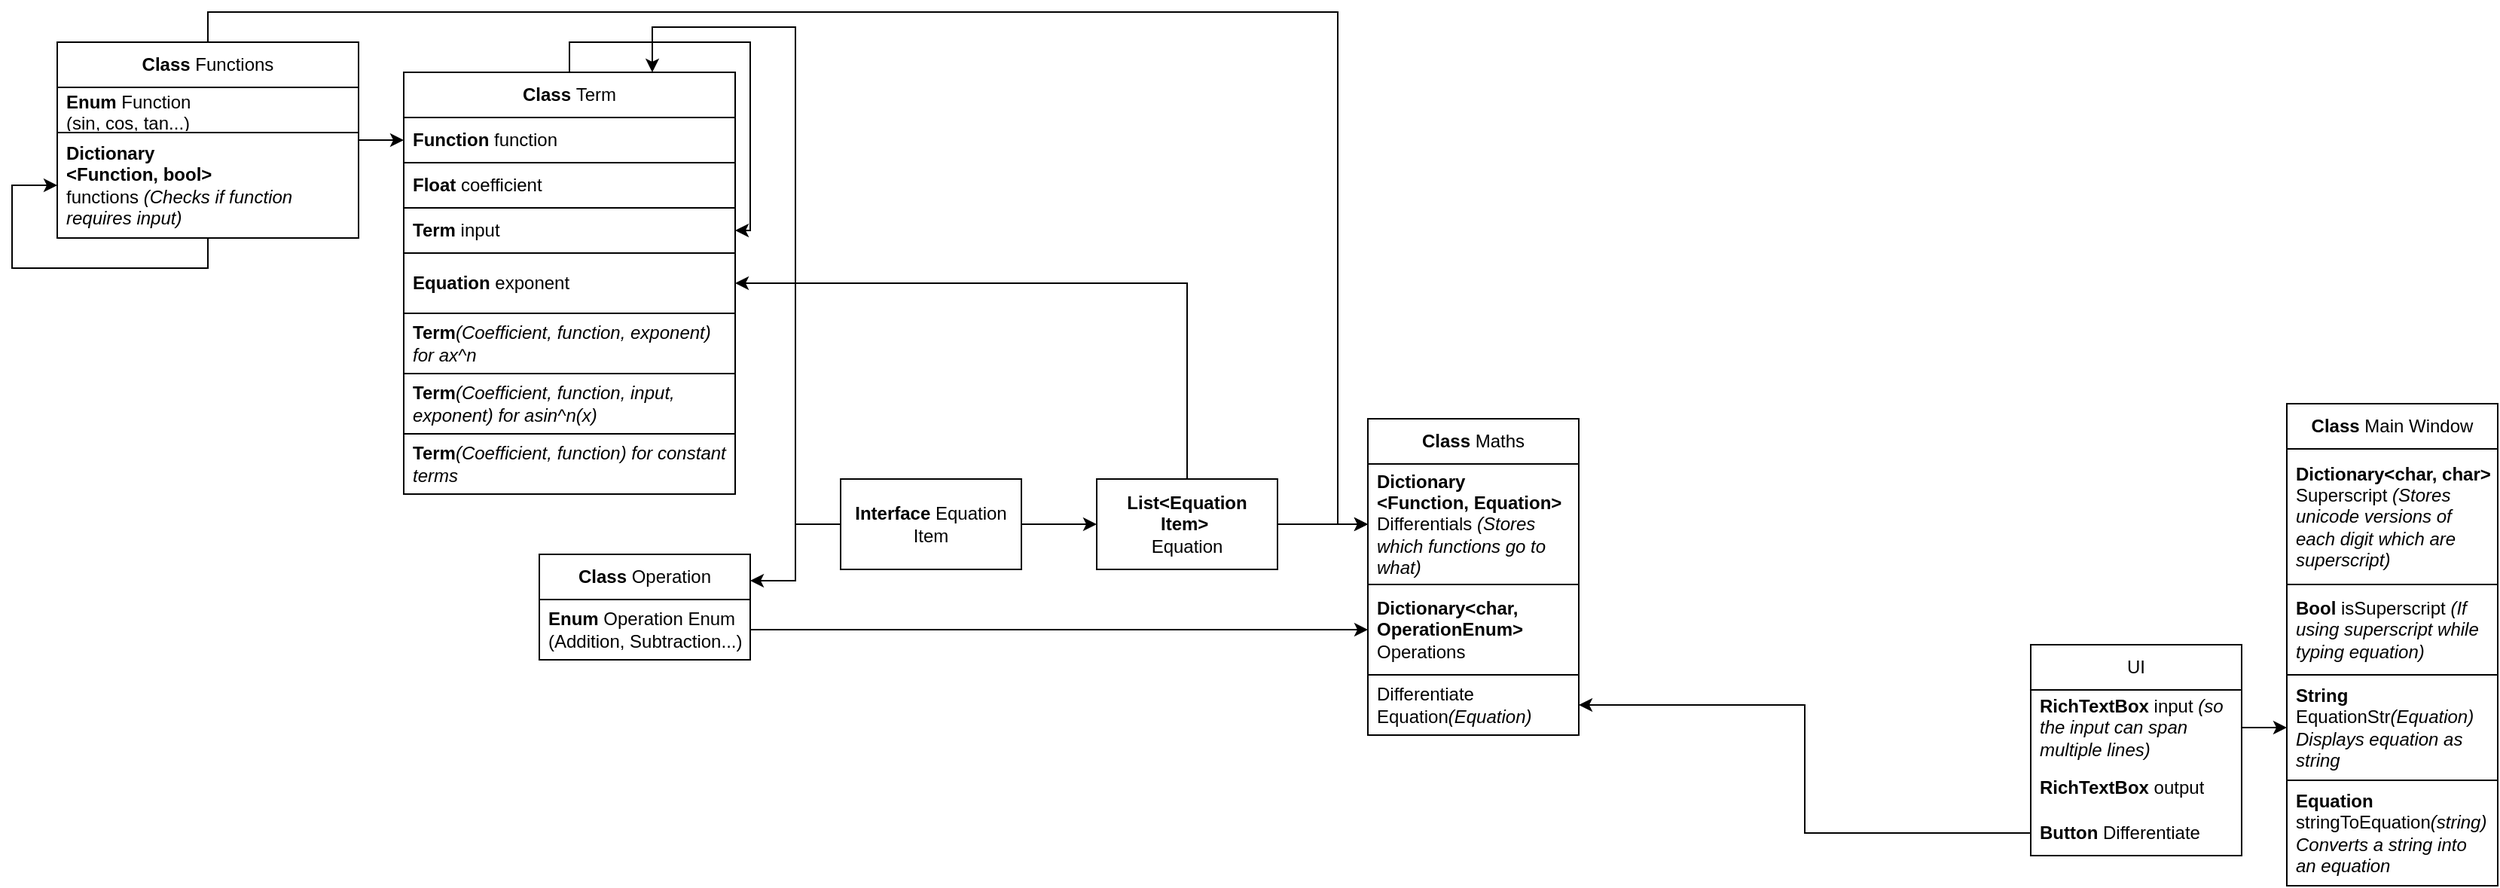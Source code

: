 <mxfile version="20.6.2" type="github">
  <diagram id="C5RBs43oDa-KdzZeNtuy" name="Page-1">
    <mxGraphModel dx="1296" dy="1898" grid="1" gridSize="10" guides="1" tooltips="1" connect="1" arrows="1" fold="1" page="1" pageScale="1" pageWidth="827" pageHeight="1169" math="0" shadow="0">
      <root>
        <mxCell id="WIyWlLk6GJQsqaUBKTNV-0" />
        <mxCell id="WIyWlLk6GJQsqaUBKTNV-1" parent="WIyWlLk6GJQsqaUBKTNV-0" />
        <mxCell id="o4Fw-SGB_0SsbTImnL3u-11" style="edgeStyle=orthogonalEdgeStyle;rounded=0;orthogonalLoop=1;jettySize=auto;html=1;entryX=1;entryY=0.25;entryDx=0;entryDy=0;" edge="1" parent="WIyWlLk6GJQsqaUBKTNV-1" source="XJ_0UiAPM86uZZyixber-0" target="XJ_0UiAPM86uZZyixber-2">
          <mxGeometry relative="1" as="geometry" />
        </mxCell>
        <mxCell id="o4Fw-SGB_0SsbTImnL3u-19" style="edgeStyle=orthogonalEdgeStyle;rounded=0;orthogonalLoop=1;jettySize=auto;html=1;entryX=0.75;entryY=0;entryDx=0;entryDy=0;" edge="1" parent="WIyWlLk6GJQsqaUBKTNV-1" source="XJ_0UiAPM86uZZyixber-0" target="XJ_0UiAPM86uZZyixber-14">
          <mxGeometry relative="1" as="geometry">
            <Array as="points">
              <mxPoint x="990" y="170" />
              <mxPoint x="990" y="-160" />
              <mxPoint x="895" y="-160" />
            </Array>
          </mxGeometry>
        </mxCell>
        <mxCell id="o4Fw-SGB_0SsbTImnL3u-23" style="edgeStyle=orthogonalEdgeStyle;rounded=0;orthogonalLoop=1;jettySize=auto;html=1;entryX=0;entryY=0.5;entryDx=0;entryDy=0;" edge="1" parent="WIyWlLk6GJQsqaUBKTNV-1" source="XJ_0UiAPM86uZZyixber-0" target="o4Fw-SGB_0SsbTImnL3u-2">
          <mxGeometry relative="1" as="geometry" />
        </mxCell>
        <mxCell id="XJ_0UiAPM86uZZyixber-0" value="&lt;b&gt;Interface &lt;/b&gt;Equation Item" style="rounded=0;whiteSpace=wrap;html=1;" parent="WIyWlLk6GJQsqaUBKTNV-1" vertex="1">
          <mxGeometry x="1020" y="140" width="120" height="60" as="geometry" />
        </mxCell>
        <mxCell id="XJ_0UiAPM86uZZyixber-2" value="&lt;b&gt;Class &lt;/b&gt;Operation" style="swimlane;fontStyle=0;childLayout=stackLayout;horizontal=1;startSize=30;horizontalStack=0;resizeParent=1;resizeParentMax=0;resizeLast=0;collapsible=1;marginBottom=0;whiteSpace=wrap;html=1;" parent="WIyWlLk6GJQsqaUBKTNV-1" vertex="1">
          <mxGeometry x="820" y="190" width="140" height="70" as="geometry" />
        </mxCell>
        <mxCell id="o4Fw-SGB_0SsbTImnL3u-25" style="edgeStyle=orthogonalEdgeStyle;rounded=0;orthogonalLoop=1;jettySize=auto;html=1;entryX=0;entryY=0.5;entryDx=0;entryDy=0;" edge="1" parent="WIyWlLk6GJQsqaUBKTNV-1" source="XJ_0UiAPM86uZZyixber-9" target="XJ_0UiAPM86uZZyixber-15">
          <mxGeometry relative="1" as="geometry" />
        </mxCell>
        <mxCell id="o4Fw-SGB_0SsbTImnL3u-35" style="edgeStyle=orthogonalEdgeStyle;rounded=0;orthogonalLoop=1;jettySize=auto;html=1;entryX=0;entryY=0.5;entryDx=0;entryDy=0;" edge="1" parent="WIyWlLk6GJQsqaUBKTNV-1" source="XJ_0UiAPM86uZZyixber-9" target="XJ_0UiAPM86uZZyixber-23">
          <mxGeometry relative="1" as="geometry">
            <Array as="points">
              <mxPoint x="600" y="-170" />
              <mxPoint x="1350" y="-170" />
              <mxPoint x="1350" y="170" />
            </Array>
          </mxGeometry>
        </mxCell>
        <mxCell id="XJ_0UiAPM86uZZyixber-9" value="&lt;b&gt;Class &lt;/b&gt;Functions" style="swimlane;fontStyle=0;childLayout=stackLayout;horizontal=1;startSize=30;horizontalStack=0;resizeParent=1;resizeParentMax=0;resizeLast=0;collapsible=1;marginBottom=0;whiteSpace=wrap;html=1;" parent="WIyWlLk6GJQsqaUBKTNV-1" vertex="1">
          <mxGeometry x="500" y="-150" width="200" height="130" as="geometry" />
        </mxCell>
        <mxCell id="XJ_0UiAPM86uZZyixber-10" value="&lt;b&gt;Enum &lt;/b&gt;Function&lt;br&gt;(sin, cos, tan...)" style="text;strokeColor=default;fillColor=none;align=left;verticalAlign=middle;spacingLeft=4;spacingRight=4;overflow=hidden;points=[[0,0.5],[1,0.5]];portConstraint=eastwest;rotatable=0;whiteSpace=wrap;html=1;" parent="XJ_0UiAPM86uZZyixber-9" vertex="1">
          <mxGeometry y="30" width="200" height="30" as="geometry" />
        </mxCell>
        <mxCell id="XJ_0UiAPM86uZZyixber-11" value="&lt;b&gt;Dictionary&lt;br&gt;&amp;lt;Function, bool&amp;gt; &lt;/b&gt;functions&lt;b&gt;&amp;nbsp;&lt;/b&gt;&lt;i&gt;(Checks if function requires input)&lt;/i&gt;" style="text;strokeColor=default;fillColor=default;align=left;verticalAlign=middle;spacingLeft=4;spacingRight=4;overflow=hidden;points=[[0,0.5],[1,0.5]];portConstraint=eastwest;rotatable=0;whiteSpace=wrap;html=1;" parent="XJ_0UiAPM86uZZyixber-9" vertex="1">
          <mxGeometry y="60" width="200" height="70" as="geometry" />
        </mxCell>
        <mxCell id="o4Fw-SGB_0SsbTImnL3u-28" style="edgeStyle=orthogonalEdgeStyle;rounded=0;orthogonalLoop=1;jettySize=auto;html=1;entryX=0;entryY=0.5;entryDx=0;entryDy=0;" edge="1" parent="XJ_0UiAPM86uZZyixber-9" source="XJ_0UiAPM86uZZyixber-9" target="XJ_0UiAPM86uZZyixber-11">
          <mxGeometry relative="1" as="geometry">
            <Array as="points">
              <mxPoint x="100" y="150" />
              <mxPoint x="-30" y="150" />
              <mxPoint x="-30" y="95" />
            </Array>
          </mxGeometry>
        </mxCell>
        <mxCell id="XJ_0UiAPM86uZZyixber-14" value="&lt;b&gt;Class &lt;/b&gt;Term" style="swimlane;fontStyle=0;childLayout=stackLayout;horizontal=1;startSize=30;horizontalStack=0;resizeParent=1;resizeParentMax=0;resizeLast=0;collapsible=1;marginBottom=0;whiteSpace=wrap;html=1;strokeColor=default;fillColor=default;" parent="WIyWlLk6GJQsqaUBKTNV-1" vertex="1">
          <mxGeometry x="730" y="-130" width="220" height="280" as="geometry" />
        </mxCell>
        <mxCell id="XJ_0UiAPM86uZZyixber-15" value="&lt;b&gt;Function &lt;/b&gt;function" style="text;strokeColor=default;fillColor=none;align=left;verticalAlign=middle;spacingLeft=4;spacingRight=4;overflow=hidden;points=[[0,0.5],[1,0.5]];portConstraint=eastwest;rotatable=0;whiteSpace=wrap;html=1;" parent="XJ_0UiAPM86uZZyixber-14" vertex="1">
          <mxGeometry y="30" width="220" height="30" as="geometry" />
        </mxCell>
        <mxCell id="XJ_0UiAPM86uZZyixber-16" value="&lt;b&gt;Float &lt;/b&gt;coefficient" style="text;strokeColor=default;fillColor=none;align=left;verticalAlign=middle;spacingLeft=4;spacingRight=4;overflow=hidden;points=[[0,0.5],[1,0.5]];portConstraint=eastwest;rotatable=0;whiteSpace=wrap;html=1;" parent="XJ_0UiAPM86uZZyixber-14" vertex="1">
          <mxGeometry y="60" width="220" height="30" as="geometry" />
        </mxCell>
        <mxCell id="XJ_0UiAPM86uZZyixber-17" value="&lt;b&gt;Term&amp;nbsp;&lt;/b&gt;input" style="text;strokeColor=default;fillColor=none;align=left;verticalAlign=middle;spacingLeft=4;spacingRight=4;overflow=hidden;points=[[0,0.5],[1,0.5]];portConstraint=eastwest;rotatable=0;whiteSpace=wrap;html=1;" parent="XJ_0UiAPM86uZZyixber-14" vertex="1">
          <mxGeometry y="90" width="220" height="30" as="geometry" />
        </mxCell>
        <mxCell id="XJ_0UiAPM86uZZyixber-19" value="&lt;b&gt;Equation&amp;nbsp;&lt;/b&gt;exponent" style="text;strokeColor=default;fillColor=none;align=left;verticalAlign=middle;spacingLeft=4;spacingRight=4;overflow=hidden;points=[[0,0.5],[1,0.5]];portConstraint=eastwest;rotatable=0;whiteSpace=wrap;html=1;" parent="XJ_0UiAPM86uZZyixber-14" vertex="1">
          <mxGeometry y="120" width="220" height="40" as="geometry" />
        </mxCell>
        <mxCell id="XJ_0UiAPM86uZZyixber-18" value="&lt;b&gt;Term&lt;/b&gt;&lt;i&gt;(Coefficient, function, exponent) for ax^n&lt;/i&gt;" style="text;strokeColor=default;fillColor=none;align=left;verticalAlign=middle;spacingLeft=4;spacingRight=4;overflow=hidden;points=[[0,0.5],[1,0.5]];portConstraint=eastwest;rotatable=0;whiteSpace=wrap;html=1;" parent="XJ_0UiAPM86uZZyixber-14" vertex="1">
          <mxGeometry y="160" width="220" height="40" as="geometry" />
        </mxCell>
        <mxCell id="XJ_0UiAPM86uZZyixber-20" value="&lt;b&gt;Term&lt;/b&gt;&lt;i&gt;(Coefficient, function, input, exponent) for asin^n(x)&lt;/i&gt;" style="text;strokeColor=default;fillColor=none;align=left;verticalAlign=middle;spacingLeft=4;spacingRight=4;overflow=hidden;points=[[0,0.5],[1,0.5]];portConstraint=eastwest;rotatable=0;whiteSpace=wrap;html=1;" parent="XJ_0UiAPM86uZZyixber-14" vertex="1">
          <mxGeometry y="200" width="220" height="40" as="geometry" />
        </mxCell>
        <mxCell id="XJ_0UiAPM86uZZyixber-21" value="&lt;b&gt;Term&lt;/b&gt;&lt;i&gt;(Coefficient, function) for constant terms&lt;/i&gt;" style="text;strokeColor=default;fillColor=none;align=left;verticalAlign=middle;spacingLeft=4;spacingRight=4;overflow=hidden;points=[[0,0.5],[1,0.5]];portConstraint=eastwest;rotatable=0;whiteSpace=wrap;html=1;" parent="XJ_0UiAPM86uZZyixber-14" vertex="1">
          <mxGeometry y="240" width="220" height="40" as="geometry" />
        </mxCell>
        <mxCell id="o4Fw-SGB_0SsbTImnL3u-27" style="edgeStyle=orthogonalEdgeStyle;rounded=0;orthogonalLoop=1;jettySize=auto;html=1;entryX=1;entryY=0.5;entryDx=0;entryDy=0;" edge="1" parent="XJ_0UiAPM86uZZyixber-14" source="XJ_0UiAPM86uZZyixber-14" target="XJ_0UiAPM86uZZyixber-17">
          <mxGeometry relative="1" as="geometry">
            <Array as="points">
              <mxPoint x="110" y="-20" />
              <mxPoint x="230" y="-20" />
              <mxPoint x="230" y="105" />
            </Array>
          </mxGeometry>
        </mxCell>
        <mxCell id="XJ_0UiAPM86uZZyixber-22" value="&lt;b&gt;Class &lt;/b&gt;Maths" style="swimlane;fontStyle=0;childLayout=stackLayout;horizontal=1;startSize=30;horizontalStack=0;resizeParent=1;resizeParentMax=0;resizeLast=0;collapsible=1;marginBottom=0;whiteSpace=wrap;html=1;strokeColor=default;fillColor=default;" parent="WIyWlLk6GJQsqaUBKTNV-1" vertex="1">
          <mxGeometry x="1370" y="100" width="140" height="210" as="geometry" />
        </mxCell>
        <mxCell id="XJ_0UiAPM86uZZyixber-23" value="&lt;b&gt;Dictionary&lt;/b&gt;&lt;br&gt;&lt;b&gt;&amp;lt;Function, Equation&amp;gt;&amp;nbsp;&lt;br&gt;&lt;/b&gt;Differentials &lt;i&gt;(Stores which functions go to what)&lt;/i&gt;" style="text;strokeColor=default;fillColor=none;align=left;verticalAlign=middle;spacingLeft=4;spacingRight=4;overflow=hidden;points=[[0,0.5],[1,0.5]];portConstraint=eastwest;rotatable=0;whiteSpace=wrap;html=1;" parent="XJ_0UiAPM86uZZyixber-22" vertex="1">
          <mxGeometry y="30" width="140" height="80" as="geometry" />
        </mxCell>
        <mxCell id="XJ_0UiAPM86uZZyixber-24" value="&lt;b&gt;Dictionary&amp;lt;char, OperationEnum&amp;gt;&lt;/b&gt; Operations" style="text;strokeColor=default;fillColor=none;align=left;verticalAlign=middle;spacingLeft=4;spacingRight=4;overflow=hidden;points=[[0,0.5],[1,0.5]];portConstraint=eastwest;rotatable=0;whiteSpace=wrap;html=1;" parent="XJ_0UiAPM86uZZyixber-22" vertex="1">
          <mxGeometry y="110" width="140" height="60" as="geometry" />
        </mxCell>
        <mxCell id="o4Fw-SGB_0SsbTImnL3u-3" value="Differentiate Equation&lt;i&gt;(Equation)&lt;/i&gt;" style="text;strokeColor=default;fillColor=none;align=left;verticalAlign=middle;spacingLeft=4;spacingRight=4;overflow=hidden;points=[[0,0.5],[1,0.5]];portConstraint=eastwest;rotatable=0;whiteSpace=wrap;html=1;" vertex="1" parent="XJ_0UiAPM86uZZyixber-22">
          <mxGeometry y="170" width="140" height="40" as="geometry" />
        </mxCell>
        <mxCell id="XJ_0UiAPM86uZZyixber-27" value="&lt;b&gt;Class &lt;/b&gt;Main Window" style="swimlane;fontStyle=0;childLayout=stackLayout;horizontal=1;startSize=30;horizontalStack=0;resizeParent=1;resizeParentMax=0;resizeLast=0;collapsible=1;marginBottom=0;whiteSpace=wrap;html=1;strokeColor=default;fillColor=default;" parent="WIyWlLk6GJQsqaUBKTNV-1" vertex="1">
          <mxGeometry x="1980" y="90" width="140" height="320" as="geometry">
            <mxRectangle x="170" y="430" width="150" height="30" as="alternateBounds" />
          </mxGeometry>
        </mxCell>
        <mxCell id="XJ_0UiAPM86uZZyixber-28" value="&lt;b&gt;Dictionary&amp;lt;char, char&amp;gt; &lt;/b&gt;Superscript &lt;i&gt;(Stores unicode versions of each digit which are superscript)&lt;/i&gt;" style="text;strokeColor=default;fillColor=none;align=left;verticalAlign=middle;spacingLeft=4;spacingRight=4;overflow=hidden;points=[[0,0.5],[1,0.5]];portConstraint=eastwest;rotatable=0;whiteSpace=wrap;html=1;" parent="XJ_0UiAPM86uZZyixber-27" vertex="1">
          <mxGeometry y="30" width="140" height="90" as="geometry" />
        </mxCell>
        <mxCell id="XJ_0UiAPM86uZZyixber-29" value="&lt;b&gt;Bool &lt;/b&gt;isSuperscript &lt;i&gt;(If using superscript while typing equation)&lt;/i&gt;" style="text;strokeColor=default;fillColor=none;align=left;verticalAlign=middle;spacingLeft=4;spacingRight=4;overflow=hidden;points=[[0,0.5],[1,0.5]];portConstraint=eastwest;rotatable=0;whiteSpace=wrap;html=1;" parent="XJ_0UiAPM86uZZyixber-27" vertex="1">
          <mxGeometry y="120" width="140" height="60" as="geometry" />
        </mxCell>
        <mxCell id="XJ_0UiAPM86uZZyixber-30" value="&lt;b&gt;String &lt;/b&gt;EquationStr&lt;i&gt;(Equation)&lt;/i&gt;&lt;br&gt;&lt;i&gt;Displays equation as string&lt;/i&gt;" style="text;strokeColor=default;fillColor=none;align=left;verticalAlign=middle;spacingLeft=4;spacingRight=4;overflow=hidden;points=[[0,0.5],[1,0.5]];portConstraint=eastwest;rotatable=0;whiteSpace=wrap;html=1;" parent="XJ_0UiAPM86uZZyixber-27" vertex="1">
          <mxGeometry y="180" width="140" height="70" as="geometry" />
        </mxCell>
        <mxCell id="o4Fw-SGB_0SsbTImnL3u-0" value="&lt;b&gt;Equation &lt;/b&gt;stringToEquation&lt;i&gt;(string)&lt;br&gt;Converts a string into an equation&lt;/i&gt;" style="text;strokeColor=default;fillColor=none;align=left;verticalAlign=middle;spacingLeft=4;spacingRight=4;overflow=hidden;points=[[0,0.5],[1,0.5]];portConstraint=eastwest;rotatable=0;whiteSpace=wrap;html=1;" vertex="1" parent="XJ_0UiAPM86uZZyixber-27">
          <mxGeometry y="250" width="140" height="70" as="geometry" />
        </mxCell>
        <mxCell id="o4Fw-SGB_0SsbTImnL3u-26" style="edgeStyle=orthogonalEdgeStyle;rounded=0;orthogonalLoop=1;jettySize=auto;html=1;entryX=1;entryY=0.5;entryDx=0;entryDy=0;" edge="1" parent="WIyWlLk6GJQsqaUBKTNV-1" source="o4Fw-SGB_0SsbTImnL3u-2" target="XJ_0UiAPM86uZZyixber-19">
          <mxGeometry relative="1" as="geometry" />
        </mxCell>
        <mxCell id="o4Fw-SGB_0SsbTImnL3u-29" style="edgeStyle=orthogonalEdgeStyle;rounded=0;orthogonalLoop=1;jettySize=auto;html=1;entryX=0;entryY=0.5;entryDx=0;entryDy=0;" edge="1" parent="WIyWlLk6GJQsqaUBKTNV-1" source="o4Fw-SGB_0SsbTImnL3u-2" target="XJ_0UiAPM86uZZyixber-23">
          <mxGeometry relative="1" as="geometry" />
        </mxCell>
        <mxCell id="o4Fw-SGB_0SsbTImnL3u-2" value="&lt;b&gt;List&amp;lt;Equation Item&amp;gt;&amp;nbsp;&lt;br&gt;&lt;/b&gt;Equation" style="rounded=0;whiteSpace=wrap;html=1;" vertex="1" parent="WIyWlLk6GJQsqaUBKTNV-1">
          <mxGeometry x="1190" y="140" width="120" height="60" as="geometry" />
        </mxCell>
        <mxCell id="o4Fw-SGB_0SsbTImnL3u-6" value="UI" style="swimlane;fontStyle=0;childLayout=stackLayout;horizontal=1;startSize=30;horizontalStack=0;resizeParent=1;resizeParentMax=0;resizeLast=0;collapsible=1;marginBottom=0;whiteSpace=wrap;html=1;strokeColor=default;direction=east;" vertex="1" parent="WIyWlLk6GJQsqaUBKTNV-1">
          <mxGeometry x="1810" y="250" width="140" height="140" as="geometry" />
        </mxCell>
        <mxCell id="o4Fw-SGB_0SsbTImnL3u-7" value="&lt;b&gt;RichTextBox &lt;/b&gt;input &lt;i&gt;(so the input can span multiple lines)&lt;/i&gt;" style="text;strokeColor=none;fillColor=none;align=left;verticalAlign=middle;spacingLeft=4;spacingRight=4;overflow=hidden;points=[[0,0.5],[1,0.5]];portConstraint=eastwest;rotatable=0;whiteSpace=wrap;html=1;" vertex="1" parent="o4Fw-SGB_0SsbTImnL3u-6">
          <mxGeometry y="30" width="140" height="50" as="geometry" />
        </mxCell>
        <mxCell id="o4Fw-SGB_0SsbTImnL3u-8" value="&lt;b&gt;RichTextBox &lt;/b&gt;output" style="text;strokeColor=none;fillColor=none;align=left;verticalAlign=middle;spacingLeft=4;spacingRight=4;overflow=hidden;points=[[0,0.5],[1,0.5]];portConstraint=eastwest;rotatable=0;whiteSpace=wrap;html=1;" vertex="1" parent="o4Fw-SGB_0SsbTImnL3u-6">
          <mxGeometry y="80" width="140" height="30" as="geometry" />
        </mxCell>
        <mxCell id="o4Fw-SGB_0SsbTImnL3u-9" value="&lt;b&gt;Button &lt;/b&gt;Differentiate" style="text;strokeColor=none;fillColor=none;align=left;verticalAlign=middle;spacingLeft=4;spacingRight=4;overflow=hidden;points=[[0,0.5],[1,0.5]];portConstraint=eastwest;rotatable=0;whiteSpace=wrap;html=1;" vertex="1" parent="o4Fw-SGB_0SsbTImnL3u-6">
          <mxGeometry y="110" width="140" height="30" as="geometry" />
        </mxCell>
        <mxCell id="o4Fw-SGB_0SsbTImnL3u-30" style="edgeStyle=orthogonalEdgeStyle;rounded=0;orthogonalLoop=1;jettySize=auto;html=1;entryX=0;entryY=0.5;entryDx=0;entryDy=0;" edge="1" parent="WIyWlLk6GJQsqaUBKTNV-1" source="XJ_0UiAPM86uZZyixber-5" target="XJ_0UiAPM86uZZyixber-24">
          <mxGeometry relative="1" as="geometry" />
        </mxCell>
        <mxCell id="XJ_0UiAPM86uZZyixber-5" value="&lt;b&gt;Enum &lt;/b&gt;Operation Enum (Addition, Subtraction...)" style="text;strokeColor=default;fillColor=none;align=left;verticalAlign=middle;spacingLeft=4;spacingRight=4;overflow=hidden;points=[[0,0.5],[1,0.5]];portConstraint=eastwest;rotatable=0;whiteSpace=wrap;html=1;" parent="WIyWlLk6GJQsqaUBKTNV-1" vertex="1">
          <mxGeometry x="820" y="220" width="140" height="40" as="geometry" />
        </mxCell>
        <mxCell id="o4Fw-SGB_0SsbTImnL3u-33" style="edgeStyle=orthogonalEdgeStyle;rounded=0;orthogonalLoop=1;jettySize=auto;html=1;entryX=1;entryY=0.5;entryDx=0;entryDy=0;" edge="1" parent="WIyWlLk6GJQsqaUBKTNV-1" source="o4Fw-SGB_0SsbTImnL3u-9" target="o4Fw-SGB_0SsbTImnL3u-3">
          <mxGeometry relative="1" as="geometry" />
        </mxCell>
        <mxCell id="o4Fw-SGB_0SsbTImnL3u-34" style="edgeStyle=orthogonalEdgeStyle;rounded=0;orthogonalLoop=1;jettySize=auto;html=1;entryX=0;entryY=0.5;entryDx=0;entryDy=0;" edge="1" parent="WIyWlLk6GJQsqaUBKTNV-1" source="o4Fw-SGB_0SsbTImnL3u-7" target="XJ_0UiAPM86uZZyixber-30">
          <mxGeometry relative="1" as="geometry" />
        </mxCell>
      </root>
    </mxGraphModel>
  </diagram>
</mxfile>
